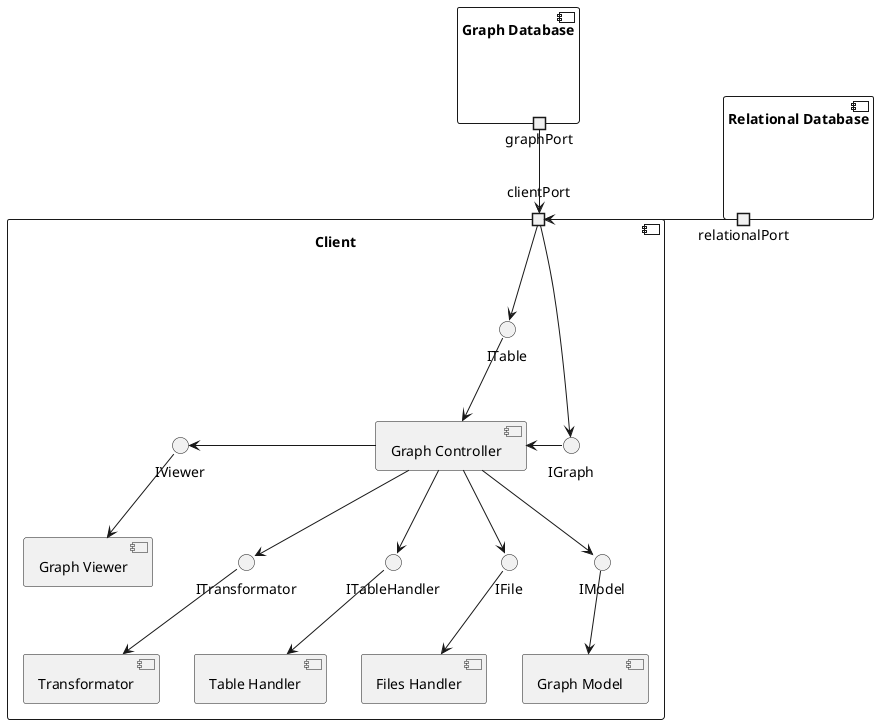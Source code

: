 @startuml
skinparam BackgroundColor transparent
skinparam componentStyle uml2
component Client {
    component "Graph Viewer" as c1
    component "Graph Model" as c2
    component "Graph Controller" as c3
    component "Files Handler" as c4
    component "Transformator" as c5
    component "Table Handler" as c6
    interface "IGraph" as i1
    interface "IViewer" as i2
    interface "IModel" as i3
    interface "ITransformator" as i4
    interface "ITableHandler" as i5
    interface "IFile" as i6
    interface "ITable" as i7
    portin clientPort
    clientPort --> i1
    clientPort --> i7
    i1 -left-> c3
    i7 --> c3
    c3 -left-> i2
    c3 --> i3
    c3 --> i4
    c3 --> i5
    c3 --> i6
    i2 --> c1
    i3 --> c2
    i4 --> c5
    i5 --> c6
    i6 --> c4
}
component "Graph Database" as c7 {
    portout graphPort
}
component "Relational Database" as c8 {
    portout relationalPort
}

graphPort --> clientPort
relationalPort -left-> clientPort
@enduml